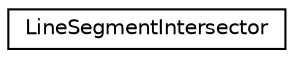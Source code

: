 digraph "Graphical Class Hierarchy"
{
  edge [fontname="Helvetica",fontsize="10",labelfontname="Helvetica",labelfontsize="10"];
  node [fontname="Helvetica",fontsize="10",shape=record];
  rankdir="LR";
  Node0 [label="LineSegmentIntersector",height=0.2,width=0.4,color="black", fillcolor="white", style="filled",URL="$classLineSegmentIntersector.html"];
}

